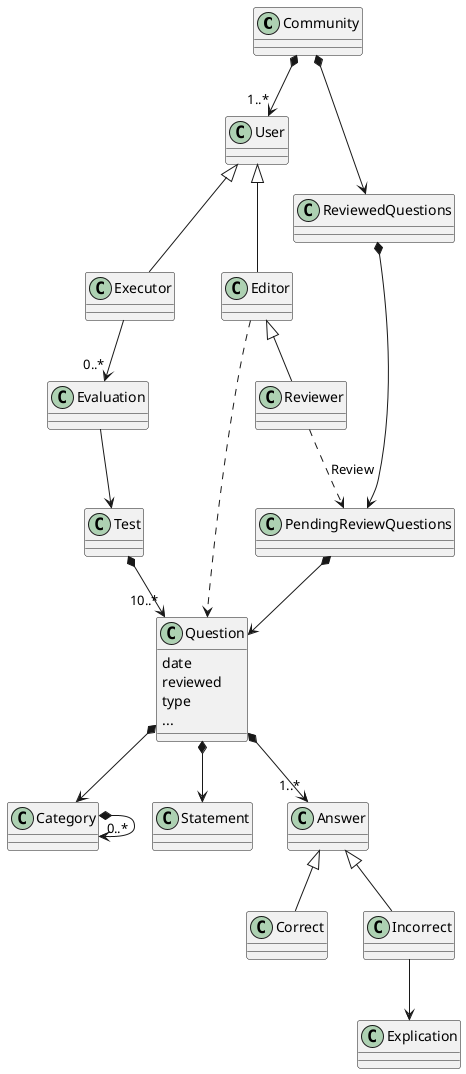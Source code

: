 @startuml OpoTestDomain

class Community

class User

class Reviewer

class Editor 

class Executor

class Evaluation

class Category 

class Test

class PendingReviewQuestions

class ReviewedQuestions 

class Question {
    date
    reviewed
    type
    ...
}

class Statement

class Answer 

class Correct

Class Incorrect

Class Explication


Community *--> "1..*" User
Community *--> ReviewedQuestions


User <|-- Editor
Editor <|--  Reviewer
User <|-- Executor

PendingReviewQuestions *--> Question
ReviewedQuestions *--> PendingReviewQuestions

Executor --> "0..*" Evaluation
Evaluation --> Test

Editor ..> Question
Reviewer ..> PendingReviewQuestions : Review

Test *--> "10..*" Question
Question *-->   Statement
Question *--> "1..*" Answer
Answer <|-- Correct
Answer <|-- Incorrect
Incorrect --> Explication

Question *--> Category
Category *-->"0..*" Category







